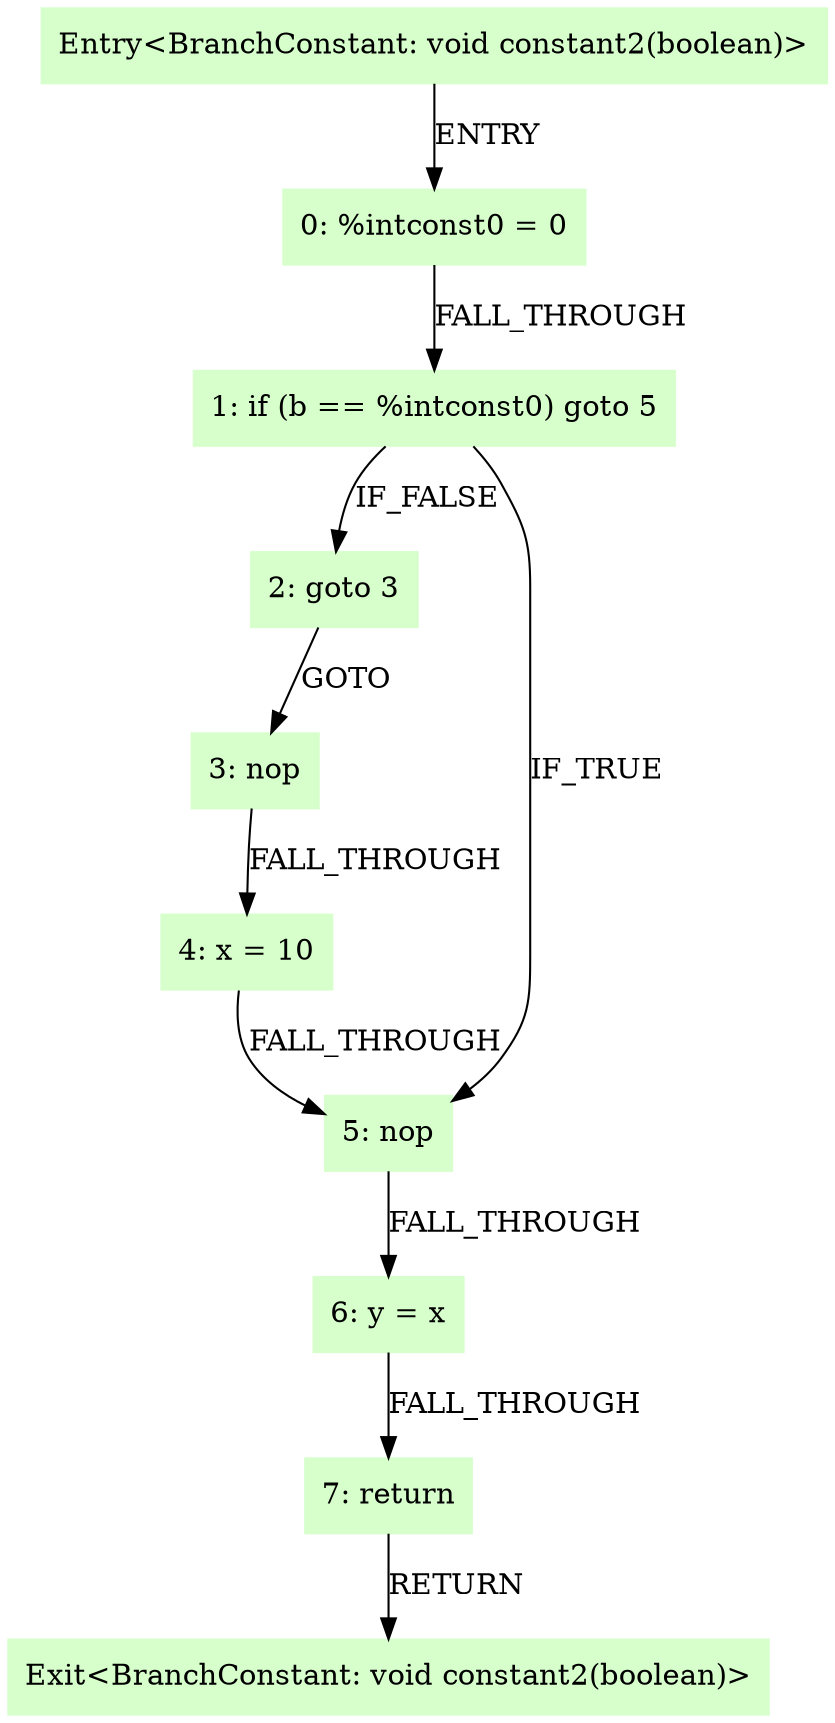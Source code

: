 digraph G {
  node [shape=box,style=filled,color=".3 .2 1.0",];
  "0" [label="Entry<BranchConstant: void constant2(boolean)>",];
  "1" [label="0: %intconst0 = 0",];
  "2" [label="1: if (b == %intconst0) goto 5",];
  "3" [label="2: goto 3",];
  "4" [label="3: nop",];
  "5" [label="4: x = 10",];
  "6" [label="5: nop",];
  "7" [label="6: y = x",];
  "8" [label="7: return",];
  "9" [label="Exit<BranchConstant: void constant2(boolean)>",];
  "0" -> "1" [label="ENTRY",];
  "1" -> "2" [label="FALL_THROUGH",];
  "2" -> "6" [label="IF_TRUE",];
  "2" -> "3" [label="IF_FALSE",];
  "3" -> "4" [label="GOTO",];
  "4" -> "5" [label="FALL_THROUGH",];
  "5" -> "6" [label="FALL_THROUGH",];
  "6" -> "7" [label="FALL_THROUGH",];
  "7" -> "8" [label="FALL_THROUGH",];
  "8" -> "9" [label="RETURN",];
}
